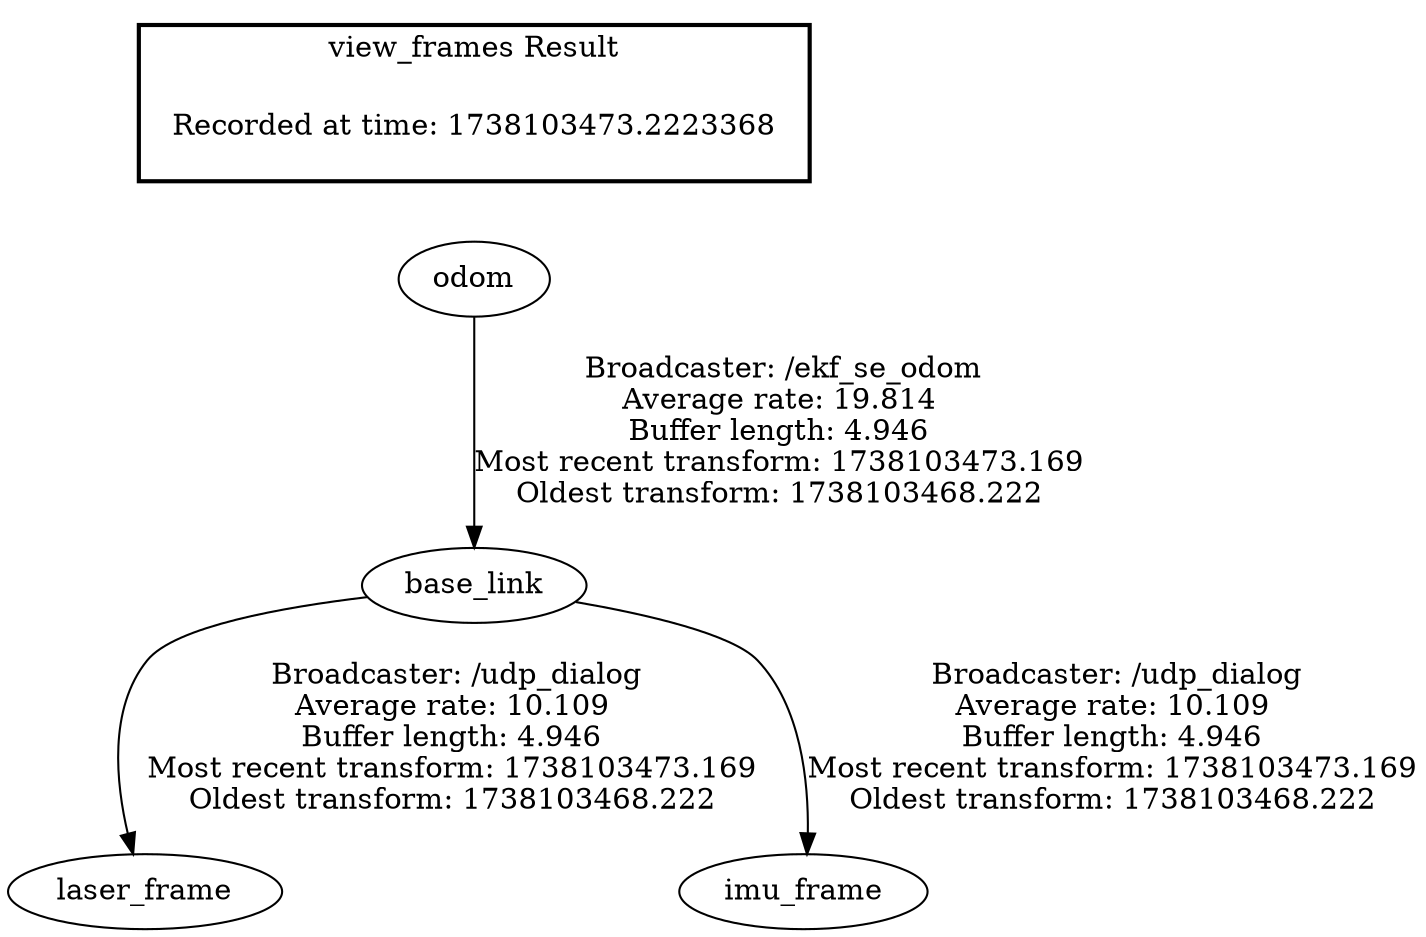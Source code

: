digraph G {
"odom" -> "base_link"[label=" Broadcaster: /ekf_se_odom\nAverage rate: 19.814\nBuffer length: 4.946\nMost recent transform: 1738103473.169\nOldest transform: 1738103468.222\n"];
"base_link" -> "laser_frame"[label=" Broadcaster: /udp_dialog\nAverage rate: 10.109\nBuffer length: 4.946\nMost recent transform: 1738103473.169\nOldest transform: 1738103468.222\n"];
"base_link" -> "imu_frame"[label=" Broadcaster: /udp_dialog\nAverage rate: 10.109\nBuffer length: 4.946\nMost recent transform: 1738103473.169\nOldest transform: 1738103468.222\n"];
edge [style=invis];
 subgraph cluster_legend { style=bold; color=black; label ="view_frames Result";
"Recorded at time: 1738103473.2223368"[ shape=plaintext ] ;
}->"odom";
}